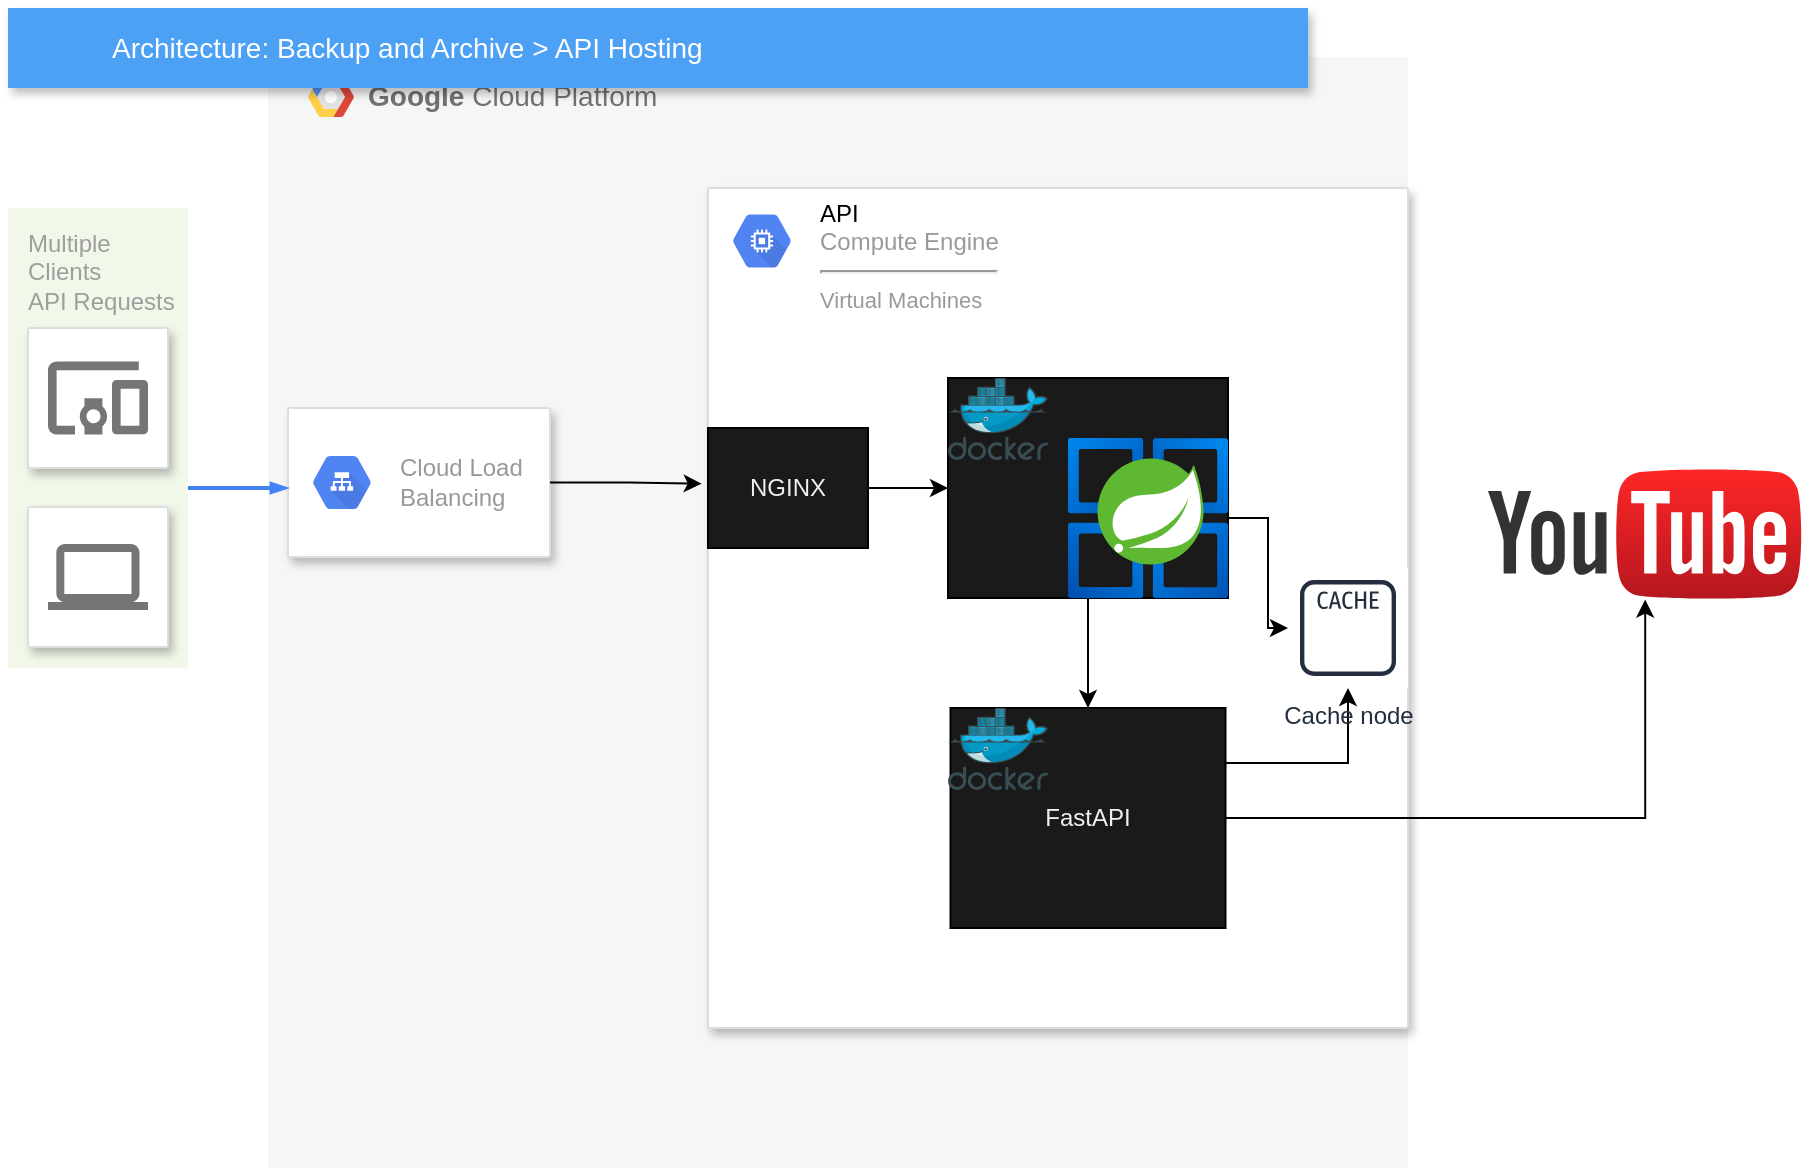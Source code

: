 <mxfile version="21.6.6" type="github">
  <diagram id="f106602c-feb2-e66a-4537-3a34d633f6aa" name="Page-1">
    <mxGraphModel dx="954" dy="648" grid="1" gridSize="10" guides="1" tooltips="1" connect="1" arrows="1" fold="1" page="1" pageScale="1" pageWidth="1169" pageHeight="827" background="none" math="0" shadow="0">
      <root>
        <mxCell id="0" />
        <mxCell id="1" parent="0" />
        <mxCell id="14" value="&lt;b&gt;Google &lt;/b&gt;Cloud Platform" style="fillColor=#F6F6F6;strokeColor=none;shadow=0;gradientColor=none;fontSize=14;align=left;spacing=10;fontColor=#717171;9E9E9E;verticalAlign=top;spacingTop=-4;fontStyle=0;spacingLeft=40;html=1;" parent="1" vertex="1">
          <mxGeometry x="390" y="64.5" width="570" height="555.5" as="geometry" />
        </mxCell>
        <mxCell id="15" value="" style="shape=mxgraph.gcp2.google_cloud_platform;fillColor=#F6F6F6;strokeColor=none;shadow=0;gradientColor=none;" parent="14" vertex="1">
          <mxGeometry width="23" height="20" relative="1" as="geometry">
            <mxPoint x="20" y="10" as="offset" />
          </mxGeometry>
        </mxCell>
        <mxCell id="989" value="" style="strokeColor=#dddddd;fillColor=#ffffff;shadow=1;strokeWidth=1;rounded=1;absoluteArcSize=1;arcSize=2;fontSize=11;fontColor=#9E9E9E;align=center;html=1;" parent="14" vertex="1">
          <mxGeometry x="10" y="175.5" width="131" height="74.5" as="geometry" />
        </mxCell>
        <mxCell id="990" value="Cloud Load&#xa;Balancing" style="dashed=0;connectable=0;html=1;fillColor=#5184F3;strokeColor=none;shape=mxgraph.gcp2.hexIcon;prIcon=cloud_load_balancing;part=1;labelPosition=right;verticalLabelPosition=middle;align=left;verticalAlign=middle;spacingLeft=5;fontColor=#999999;fontSize=12;" parent="989" vertex="1">
          <mxGeometry y="0.5" width="44" height="39" relative="1" as="geometry">
            <mxPoint x="5" y="-19.5" as="offset" />
          </mxGeometry>
        </mxCell>
        <mxCell id="XF7Pkt1dxF7L_GEAWQAG-1002" style="edgeStyle=orthogonalEdgeStyle;rounded=0;orthogonalLoop=1;jettySize=auto;html=1;exitX=0.5;exitY=1;exitDx=0;exitDy=0;" edge="1" parent="14" source="989" target="989">
          <mxGeometry relative="1" as="geometry" />
        </mxCell>
        <mxCell id="993" value="" style="strokeColor=#dddddd;fillColor=#ffffff;shadow=1;strokeWidth=1;rounded=1;absoluteArcSize=1;arcSize=2;fontSize=11;fontColor=#9E9E9E;align=center;html=1;" parent="14" vertex="1">
          <mxGeometry x="220" y="65.5" width="350" height="420" as="geometry" />
        </mxCell>
        <mxCell id="XF7Pkt1dxF7L_GEAWQAG-1018" style="edgeStyle=orthogonalEdgeStyle;rounded=0;orthogonalLoop=1;jettySize=auto;html=1;entryX=0.5;entryY=0;entryDx=0;entryDy=0;" edge="1" parent="993" source="XF7Pkt1dxF7L_GEAWQAG-1016" target="XF7Pkt1dxF7L_GEAWQAG-1009">
          <mxGeometry relative="1" as="geometry" />
        </mxCell>
        <mxCell id="XF7Pkt1dxF7L_GEAWQAG-1016" value="" style="rounded=0;whiteSpace=wrap;html=1;fillColor=#1A1A1A;" vertex="1" parent="993">
          <mxGeometry x="120" y="95" width="140" height="110" as="geometry" />
        </mxCell>
        <mxCell id="994" value="&lt;font color=&quot;#000000&quot;&gt;API&lt;/font&gt;&lt;br&gt;Compute Engine&lt;hr&gt;&lt;font style=&quot;font-size: 11px&quot;&gt;Virtual Machines&lt;/font&gt;" style="dashed=0;connectable=0;html=1;fillColor=#5184F3;strokeColor=none;shape=mxgraph.gcp2.hexIcon;prIcon=compute_engine;part=1;labelPosition=right;verticalLabelPosition=middle;align=left;verticalAlign=top;spacingLeft=5;fontColor=#999999;fontSize=12;spacingTop=-8;" parent="993" vertex="1">
          <mxGeometry width="44" height="39" relative="1" as="geometry">
            <mxPoint x="5" y="7" as="offset" />
          </mxGeometry>
        </mxCell>
        <mxCell id="XF7Pkt1dxF7L_GEAWQAG-1027" style="edgeStyle=orthogonalEdgeStyle;rounded=0;orthogonalLoop=1;jettySize=auto;html=1;" edge="1" parent="993" source="XF7Pkt1dxF7L_GEAWQAG-1005" target="XF7Pkt1dxF7L_GEAWQAG-1026">
          <mxGeometry relative="1" as="geometry" />
        </mxCell>
        <mxCell id="XF7Pkt1dxF7L_GEAWQAG-1005" value="" style="image;aspect=fixed;html=1;points=[];align=center;fontSize=12;image=img/lib/azure2/compute/Azure_Spring_Cloud.svg;" vertex="1" parent="993">
          <mxGeometry x="180" y="125" width="80" height="80" as="geometry" />
        </mxCell>
        <mxCell id="XF7Pkt1dxF7L_GEAWQAG-1017" value="" style="edgeStyle=orthogonalEdgeStyle;rounded=0;orthogonalLoop=1;jettySize=auto;html=1;entryX=0;entryY=0.5;entryDx=0;entryDy=0;" edge="1" parent="993" source="XF7Pkt1dxF7L_GEAWQAG-1006" target="XF7Pkt1dxF7L_GEAWQAG-1016">
          <mxGeometry relative="1" as="geometry" />
        </mxCell>
        <mxCell id="XF7Pkt1dxF7L_GEAWQAG-1006" value="&lt;font color=&quot;#f0f0f0&quot;&gt;NGINX&lt;/font&gt;" style="rounded=0;whiteSpace=wrap;html=1;fillColor=#1A1A1A;" vertex="1" parent="993">
          <mxGeometry y="120" width="80" height="60" as="geometry" />
        </mxCell>
        <mxCell id="XF7Pkt1dxF7L_GEAWQAG-1029" style="edgeStyle=orthogonalEdgeStyle;rounded=0;orthogonalLoop=1;jettySize=auto;html=1;exitX=1;exitY=0.25;exitDx=0;exitDy=0;" edge="1" parent="993" source="XF7Pkt1dxF7L_GEAWQAG-1009" target="XF7Pkt1dxF7L_GEAWQAG-1026">
          <mxGeometry relative="1" as="geometry" />
        </mxCell>
        <mxCell id="XF7Pkt1dxF7L_GEAWQAG-1009" value="&lt;font color=&quot;#f0f0f0&quot;&gt;FastAPI&lt;/font&gt;" style="rounded=0;whiteSpace=wrap;html=1;fillColor=#1A1A1A;" vertex="1" parent="993">
          <mxGeometry x="121.25" y="260" width="137.5" height="110" as="geometry" />
        </mxCell>
        <mxCell id="XF7Pkt1dxF7L_GEAWQAG-1013" value="" style="image;sketch=0;aspect=fixed;html=1;points=[];align=center;fontSize=12;image=img/lib/mscae/Docker.svg;" vertex="1" parent="993">
          <mxGeometry x="120" y="95" width="50" height="41" as="geometry" />
        </mxCell>
        <mxCell id="XF7Pkt1dxF7L_GEAWQAG-1014" value="" style="image;sketch=0;aspect=fixed;html=1;points=[];align=center;fontSize=12;image=img/lib/mscae/Docker.svg;" vertex="1" parent="993">
          <mxGeometry x="120" y="260" width="50" height="41" as="geometry" />
        </mxCell>
        <mxCell id="XF7Pkt1dxF7L_GEAWQAG-1026" value="Cache node" style="sketch=0;outlineConnect=0;fontColor=#232F3E;gradientColor=none;strokeColor=#232F3E;fillColor=#ffffff;dashed=0;verticalLabelPosition=bottom;verticalAlign=top;align=center;html=1;fontSize=12;fontStyle=0;aspect=fixed;shape=mxgraph.aws4.resourceIcon;resIcon=mxgraph.aws4.cache_node;" vertex="1" parent="993">
          <mxGeometry x="290" y="190" width="60" height="60" as="geometry" />
        </mxCell>
        <mxCell id="XF7Pkt1dxF7L_GEAWQAG-1004" value="" style="edgeStyle=orthogonalEdgeStyle;rounded=0;orthogonalLoop=1;jettySize=auto;html=1;entryX=-0.009;entryY=0.352;entryDx=0;entryDy=0;entryPerimeter=0;" edge="1" parent="14" source="989" target="993">
          <mxGeometry relative="1" as="geometry" />
        </mxCell>
        <mxCell id="997" value="Multiple&lt;br&gt;Clients&lt;br&gt;API Requests&lt;br&gt;" style="rounded=1;absoluteArcSize=1;arcSize=2;html=1;strokeColor=none;gradientColor=none;shadow=0;dashed=0;fontSize=12;fontColor=#9E9E9E;align=left;verticalAlign=top;spacing=10;spacingTop=-4;fillColor=#F1F8E9;" parent="1" vertex="1">
          <mxGeometry x="260" y="140" width="90" height="230" as="geometry" />
        </mxCell>
        <mxCell id="818" value="Architecture: Backup and Archive &amp;gt; API Hosting" style="fillColor=#4DA1F5;strokeColor=none;shadow=1;gradientColor=none;fontSize=14;align=left;spacingLeft=50;fontColor=#ffffff;html=1;" parent="1" vertex="1">
          <mxGeometry x="260" y="40" width="650" height="40" as="geometry" />
        </mxCell>
        <mxCell id="985" value="" style="strokeColor=#dddddd;fillColor=#ffffff;shadow=1;strokeWidth=1;rounded=1;absoluteArcSize=1;arcSize=2;labelPosition=center;verticalLabelPosition=middle;align=center;verticalAlign=bottom;spacingLeft=0;fontColor=#999999;fontSize=12;whiteSpace=wrap;spacingBottom=2;html=1;" parent="1" vertex="1">
          <mxGeometry x="270" y="200" width="70" height="70" as="geometry" />
        </mxCell>
        <mxCell id="986" value="" style="dashed=0;connectable=0;html=1;fillColor=#757575;strokeColor=none;shape=mxgraph.gcp2.mobile_devices;part=1;" parent="985" vertex="1">
          <mxGeometry x="0.5" width="50" height="36.5" relative="1" as="geometry">
            <mxPoint x="-25" y="16.75" as="offset" />
          </mxGeometry>
        </mxCell>
        <mxCell id="998" style="edgeStyle=elbowEdgeStyle;rounded=0;elbow=vertical;html=1;labelBackgroundColor=none;startFill=1;startSize=4;endArrow=blockThin;endFill=1;endSize=4;jettySize=auto;orthogonalLoop=1;strokeColor=#4284F3;strokeWidth=2;fontSize=12;fontColor=#000000;align=left;dashed=0;" parent="1" source="997" target="989" edge="1">
          <mxGeometry relative="1" as="geometry">
            <Array as="points">
              <mxPoint x="370" y="280" />
            </Array>
          </mxGeometry>
        </mxCell>
        <mxCell id="987" value="" style="strokeColor=#dddddd;fillColor=#ffffff;shadow=1;strokeWidth=1;rounded=1;absoluteArcSize=1;arcSize=2;labelPosition=center;verticalLabelPosition=middle;align=center;verticalAlign=bottom;spacingLeft=0;fontColor=#999999;fontSize=12;whiteSpace=wrap;spacingBottom=2;html=1;" parent="1" vertex="1">
          <mxGeometry x="270" y="289.5" width="70" height="70" as="geometry" />
        </mxCell>
        <mxCell id="988" value="" style="dashed=0;connectable=0;html=1;fillColor=#757575;strokeColor=none;shape=mxgraph.gcp2.laptop;part=1;" parent="987" vertex="1">
          <mxGeometry x="0.5" width="50" height="33" relative="1" as="geometry">
            <mxPoint x="-25" y="18.5" as="offset" />
          </mxGeometry>
        </mxCell>
        <mxCell id="XF7Pkt1dxF7L_GEAWQAG-1012" value="" style="dashed=0;outlineConnect=0;html=1;align=center;labelPosition=center;verticalLabelPosition=bottom;verticalAlign=top;shape=mxgraph.weblogos.youtube;fillColor=#FF2626;gradientColor=#B5171F" vertex="1" parent="1">
          <mxGeometry x="1000" y="270" width="157.2" height="65.8" as="geometry" />
        </mxCell>
        <mxCell id="XF7Pkt1dxF7L_GEAWQAG-1020" value="" style="edgeStyle=orthogonalEdgeStyle;rounded=0;orthogonalLoop=1;jettySize=auto;html=1;" edge="1" parent="1" source="XF7Pkt1dxF7L_GEAWQAG-1009" target="XF7Pkt1dxF7L_GEAWQAG-1012">
          <mxGeometry relative="1" as="geometry">
            <mxPoint x="977.5" y="445" as="targetPoint" />
          </mxGeometry>
        </mxCell>
      </root>
    </mxGraphModel>
  </diagram>
</mxfile>
